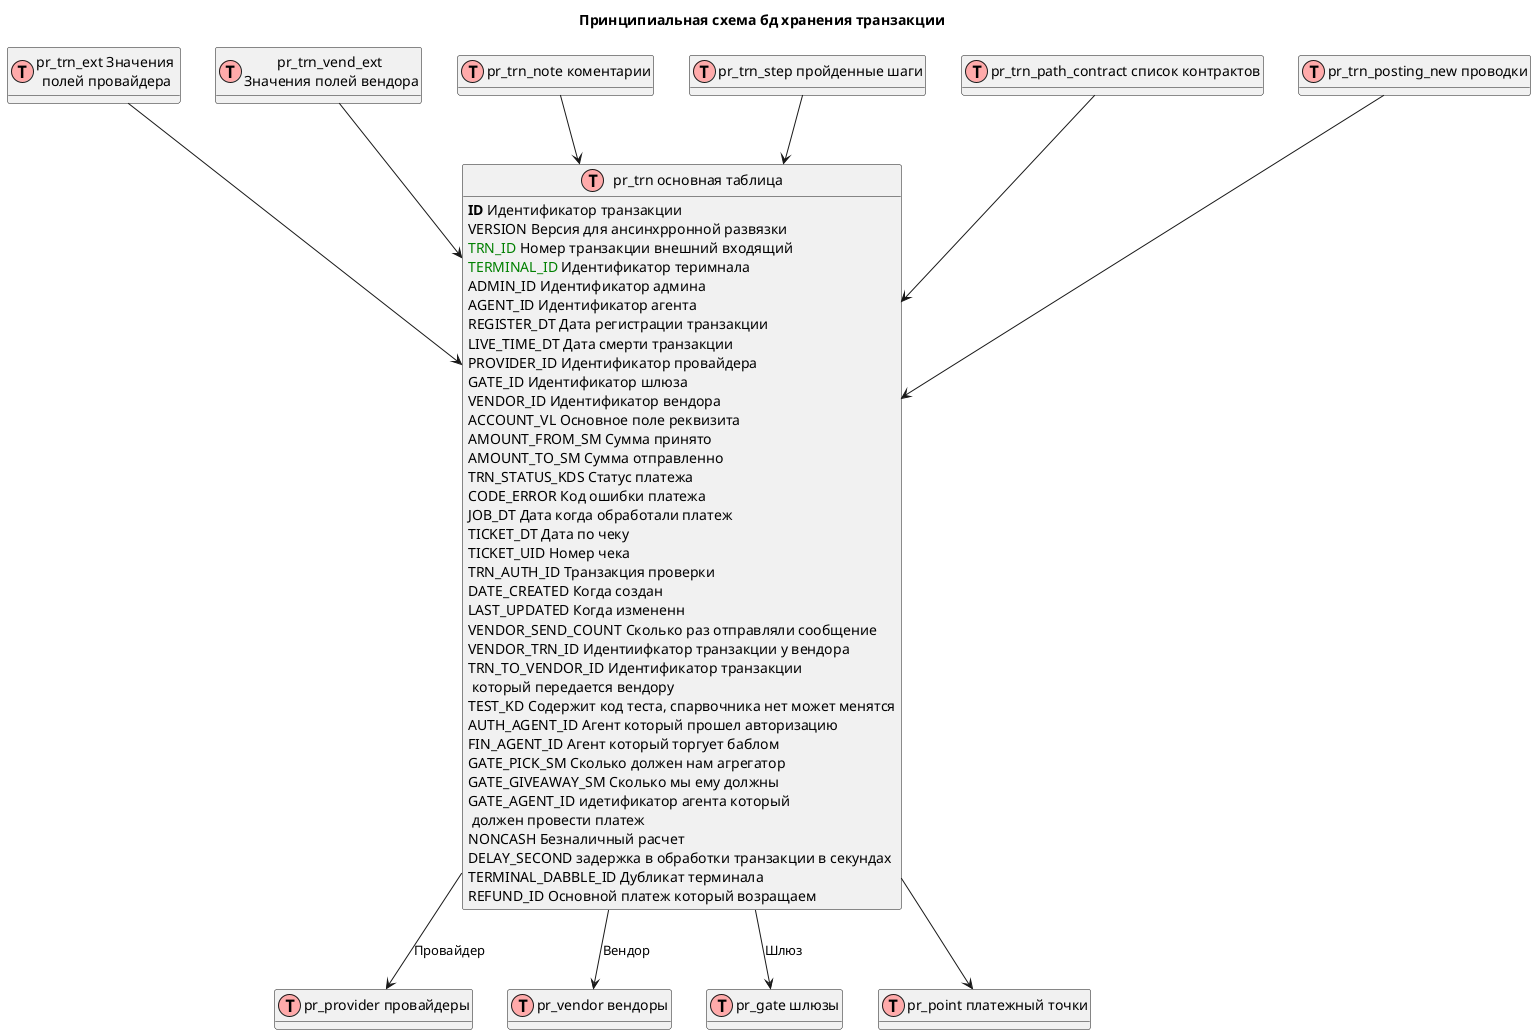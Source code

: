 @startuml
' uncomment the line below if you're using computer with a retina display
' skinparam dpi 300
!define Table(name,desc) class name as "desc" << (T,#FFAAAA) >>
' we use bold for primary key
' green color for unique
' and underscore for not_null
!define pk(x) <b>x</b>
!define unq(x) <color:green>x</color>
!define mnd(x) <u>x</u>
' other tags available:
' <i></i>
' <back:COLOR></color>, where color is a color name or html color code
' (#FFAACC)
' see: http://plantuml.com/classes.html#More
hide methods
hide stereotypes

' entities
title Принципиальная схема бд хранения транзакции

Table(pr_trn, "pr_trn основная таблица") {
    pk(ID) Идентификатор транзакции
    VERSION Версия для ансинхрронной развязки
    unq(TRN_ID) Номер транзакции внешний входящий
    unq(TERMINAL_ID) Идентификатор теримнала
    ADMIN_ID Идентификатор админа
    AGENT_ID Идентификатор агента
    REGISTER_DT Дата регистрации транзакции
    LIVE_TIME_DT Дата смерти транзакции
    PROVIDER_ID Идентификатор провайдера
    GATE_ID Идентификатор шлюза
    VENDOR_ID Идентификатор вендора
    ACCOUNT_VL Основное поле реквизита
    AMOUNT_FROM_SM Сумма принято
    AMOUNT_TO_SM Сумма отправленно
    TRN_STATUS_KDS Статус платежа
    CODE_ERROR Код ошибки платежа
    JOB_DT Дата когда обработали платеж
    TICKET_DT Дата по чеку
    TICKET_UID Номер чека
    TRN_AUTH_ID Транзакция проверки
    DATE_CREATED Когда создан
    LAST_UPDATED Когда измененн
    VENDOR_SEND_COUNT Сколько раз отправляли сообщение
    VENDOR_TRN_ID Идентиифкатор транзакции у вендора
    TRN_TO_VENDOR_ID Идентификатор транзакции\n который передается вендору
    TEST_KD Содержит код теста, спарвочника нет может менятся
    AUTH_AGENT_ID Агент который прошел авторизацию
    FIN_AGENT_ID Агент который торгует баблом
    GATE_PICK_SM Сколько должен нам агрегатор
    GATE_GIVEAWAY_SM Сколько мы ему должны
    GATE_AGENT_ID идетификатор агента который \n должен провести платеж
    NONCASH Безналичный расчет
    DELAY_SECOND задержка в обработки транзакции в секундах
    TERMINAL_DABBLE_ID Дубликат терминала
    REFUND_ID Основной платеж который возращаем
}

Table(pr_trn_ext, "pr_trn_ext Значения \nполей провайдера") {}
Table(pr_trn_vend_ext, "pr_trn_vend_ext \nЗначения полей вендора") {}
Table(pr_trn_note, "pr_trn_note коментарии") {}
Table(pr_trn_step, "pr_trn_step пройденные шаги") {}
Table(pr_trn_path_contract, "pr_trn_path_contract список контрактов") {}
Table(pr_trn_posting_new, "pr_trn_posting_new проводки") {}
Table(pr_provider, "pr_provider провайдеры") {}
Table(pr_vendor, "pr_vendor вендоры") {}
Table(pr_gate, "pr_gate шлюзы") {}
Table(pr_point, "pr_point платежный точки") {}


pr_trn --> pr_gate : Шлюз
pr_trn --> pr_vendor : Вендор
pr_trn --> pr_provider : Провайдер
pr_trn --> pr_point
pr_trn_ext --> pr_trn
pr_trn_vend_ext --> pr_trn
pr_trn_note --> pr_trn
pr_trn_path_contract --> pr_trn
pr_trn_posting_new --> pr_trn
pr_trn_step --> pr_trn
'Client --> Agent
'Terminal --> TerminalType
'TerminalAccEntity --> Terminal
'DocumentMain --> Client
'ClientAccEntity --> Client

@enduml
